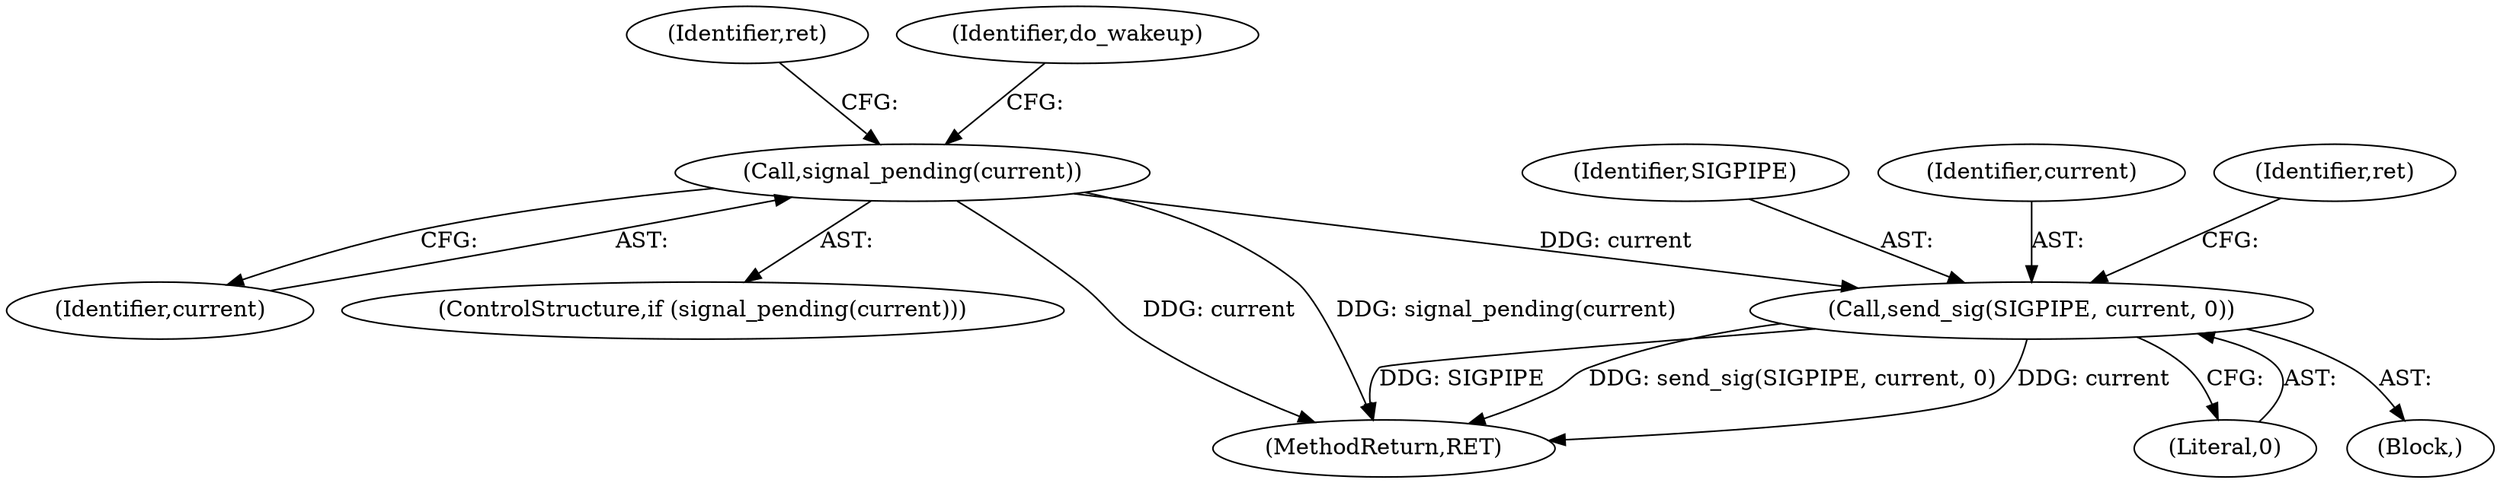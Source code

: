 digraph "0_linux_f0d1bec9d58d4c038d0ac958c9af82be6eb18045_1@API" {
"1000282" [label="(Call,send_sig(SIGPIPE, current, 0))"];
"1000466" [label="(Call,signal_pending(current))"];
"1000282" [label="(Call,send_sig(SIGPIPE, current, 0))"];
"1000283" [label="(Identifier,SIGPIPE)"];
"1000557" [label="(MethodReturn,RET)"];
"1000471" [label="(Identifier,ret)"];
"1000478" [label="(Identifier,do_wakeup)"];
"1000467" [label="(Identifier,current)"];
"1000466" [label="(Call,signal_pending(current))"];
"1000284" [label="(Identifier,current)"];
"1000285" [label="(Literal,0)"];
"1000281" [label="(Block,)"];
"1000288" [label="(Identifier,ret)"];
"1000465" [label="(ControlStructure,if (signal_pending(current)))"];
"1000282" -> "1000281"  [label="AST: "];
"1000282" -> "1000285"  [label="CFG: "];
"1000283" -> "1000282"  [label="AST: "];
"1000284" -> "1000282"  [label="AST: "];
"1000285" -> "1000282"  [label="AST: "];
"1000288" -> "1000282"  [label="CFG: "];
"1000282" -> "1000557"  [label="DDG: send_sig(SIGPIPE, current, 0)"];
"1000282" -> "1000557"  [label="DDG: current"];
"1000282" -> "1000557"  [label="DDG: SIGPIPE"];
"1000466" -> "1000282"  [label="DDG: current"];
"1000466" -> "1000465"  [label="AST: "];
"1000466" -> "1000467"  [label="CFG: "];
"1000467" -> "1000466"  [label="AST: "];
"1000471" -> "1000466"  [label="CFG: "];
"1000478" -> "1000466"  [label="CFG: "];
"1000466" -> "1000557"  [label="DDG: current"];
"1000466" -> "1000557"  [label="DDG: signal_pending(current)"];
}
